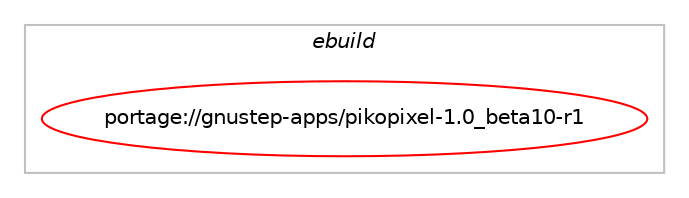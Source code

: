 digraph prolog {

# *************
# Graph options
# *************

newrank=true;
concentrate=true;
compound=true;
graph [rankdir=LR,fontname=Helvetica,fontsize=10,ranksep=1.5];#, ranksep=2.5, nodesep=0.2];
edge  [arrowhead=vee];
node  [fontname=Helvetica,fontsize=10];

# **********
# The ebuild
# **********

subgraph cluster_leftcol {
color=gray;
label=<<i>ebuild</i>>;
id [label="portage://gnustep-apps/pikopixel-1.0_beta10-r1", color=red, width=4, href="../gnustep-apps/pikopixel-1.0_beta10-r1.svg"];
}

# ****************
# The dependencies
# ****************

subgraph cluster_midcol {
color=gray;
label=<<i>dependencies</i>>;
subgraph cluster_compile {
fillcolor="#eeeeee";
style=filled;
label=<<i>compile</i>>;
# *** BEGIN UNKNOWN DEPENDENCY TYPE (TODO) ***
# id -> equal(package_dependency(portage://gnustep-apps/pikopixel-1.0_beta10-r1,install,no,virtual,gnustep-back,greaterequal,[0.25.0,,,0.25.0],[],[]))
# *** END UNKNOWN DEPENDENCY TYPE (TODO) ***

# *** BEGIN UNKNOWN DEPENDENCY TYPE (TODO) ***
# id -> equal(package_dependency(portage://gnustep-apps/pikopixel-1.0_beta10-r1,install,no,virtual,gnustep-back,none,[,,],[],[]))
# *** END UNKNOWN DEPENDENCY TYPE (TODO) ***

}
subgraph cluster_compileandrun {
fillcolor="#eeeeee";
style=filled;
label=<<i>compile and run</i>>;
}
subgraph cluster_run {
fillcolor="#eeeeee";
style=filled;
label=<<i>run</i>>;
# *** BEGIN UNKNOWN DEPENDENCY TYPE (TODO) ***
# id -> equal(package_dependency(portage://gnustep-apps/pikopixel-1.0_beta10-r1,run,no,virtual,gnustep-back,greaterequal,[0.25.0,,,0.25.0],[],[]))
# *** END UNKNOWN DEPENDENCY TYPE (TODO) ***

# *** BEGIN UNKNOWN DEPENDENCY TYPE (TODO) ***
# id -> equal(package_dependency(portage://gnustep-apps/pikopixel-1.0_beta10-r1,run,no,virtual,gnustep-back,none,[,,],[],[]))
# *** END UNKNOWN DEPENDENCY TYPE (TODO) ***

}
}

# **************
# The candidates
# **************

subgraph cluster_choices {
rank=same;
color=gray;
label=<<i>candidates</i>>;

}

}
